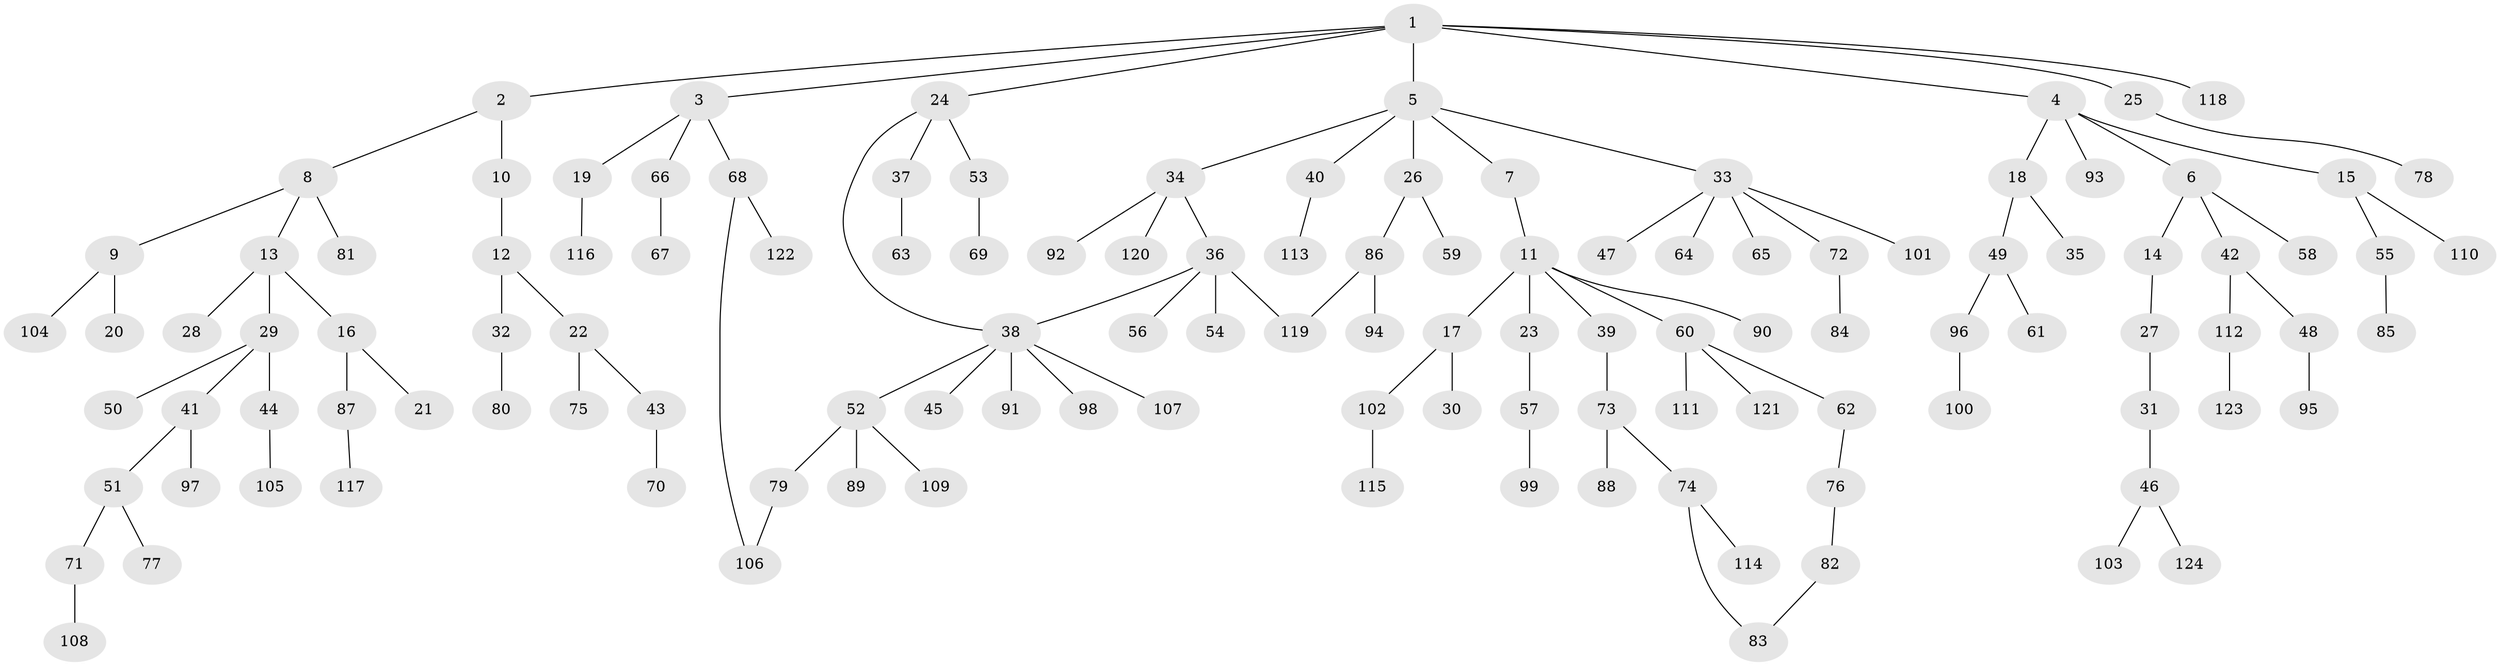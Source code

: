 // Generated by graph-tools (version 1.1) at 2025/10/02/27/25 16:10:51]
// undirected, 124 vertices, 127 edges
graph export_dot {
graph [start="1"]
  node [color=gray90,style=filled];
  1;
  2;
  3;
  4;
  5;
  6;
  7;
  8;
  9;
  10;
  11;
  12;
  13;
  14;
  15;
  16;
  17;
  18;
  19;
  20;
  21;
  22;
  23;
  24;
  25;
  26;
  27;
  28;
  29;
  30;
  31;
  32;
  33;
  34;
  35;
  36;
  37;
  38;
  39;
  40;
  41;
  42;
  43;
  44;
  45;
  46;
  47;
  48;
  49;
  50;
  51;
  52;
  53;
  54;
  55;
  56;
  57;
  58;
  59;
  60;
  61;
  62;
  63;
  64;
  65;
  66;
  67;
  68;
  69;
  70;
  71;
  72;
  73;
  74;
  75;
  76;
  77;
  78;
  79;
  80;
  81;
  82;
  83;
  84;
  85;
  86;
  87;
  88;
  89;
  90;
  91;
  92;
  93;
  94;
  95;
  96;
  97;
  98;
  99;
  100;
  101;
  102;
  103;
  104;
  105;
  106;
  107;
  108;
  109;
  110;
  111;
  112;
  113;
  114;
  115;
  116;
  117;
  118;
  119;
  120;
  121;
  122;
  123;
  124;
  1 -- 2;
  1 -- 3;
  1 -- 4;
  1 -- 5;
  1 -- 24;
  1 -- 25;
  1 -- 118;
  2 -- 8;
  2 -- 10;
  3 -- 19;
  3 -- 66;
  3 -- 68;
  4 -- 6;
  4 -- 15;
  4 -- 18;
  4 -- 93;
  5 -- 7;
  5 -- 26;
  5 -- 33;
  5 -- 34;
  5 -- 40;
  6 -- 14;
  6 -- 42;
  6 -- 58;
  7 -- 11;
  8 -- 9;
  8 -- 13;
  8 -- 81;
  9 -- 20;
  9 -- 104;
  10 -- 12;
  11 -- 17;
  11 -- 23;
  11 -- 39;
  11 -- 60;
  11 -- 90;
  12 -- 22;
  12 -- 32;
  13 -- 16;
  13 -- 28;
  13 -- 29;
  14 -- 27;
  15 -- 55;
  15 -- 110;
  16 -- 21;
  16 -- 87;
  17 -- 30;
  17 -- 102;
  18 -- 35;
  18 -- 49;
  19 -- 116;
  22 -- 43;
  22 -- 75;
  23 -- 57;
  24 -- 37;
  24 -- 38;
  24 -- 53;
  25 -- 78;
  26 -- 59;
  26 -- 86;
  27 -- 31;
  29 -- 41;
  29 -- 44;
  29 -- 50;
  31 -- 46;
  32 -- 80;
  33 -- 47;
  33 -- 64;
  33 -- 65;
  33 -- 72;
  33 -- 101;
  34 -- 36;
  34 -- 92;
  34 -- 120;
  36 -- 54;
  36 -- 56;
  36 -- 119;
  36 -- 38;
  37 -- 63;
  38 -- 45;
  38 -- 52;
  38 -- 91;
  38 -- 98;
  38 -- 107;
  39 -- 73;
  40 -- 113;
  41 -- 51;
  41 -- 97;
  42 -- 48;
  42 -- 112;
  43 -- 70;
  44 -- 105;
  46 -- 103;
  46 -- 124;
  48 -- 95;
  49 -- 61;
  49 -- 96;
  51 -- 71;
  51 -- 77;
  52 -- 79;
  52 -- 89;
  52 -- 109;
  53 -- 69;
  55 -- 85;
  57 -- 99;
  60 -- 62;
  60 -- 111;
  60 -- 121;
  62 -- 76;
  66 -- 67;
  68 -- 122;
  68 -- 106;
  71 -- 108;
  72 -- 84;
  73 -- 74;
  73 -- 88;
  74 -- 114;
  74 -- 83;
  76 -- 82;
  79 -- 106;
  82 -- 83;
  86 -- 94;
  86 -- 119;
  87 -- 117;
  96 -- 100;
  102 -- 115;
  112 -- 123;
}

